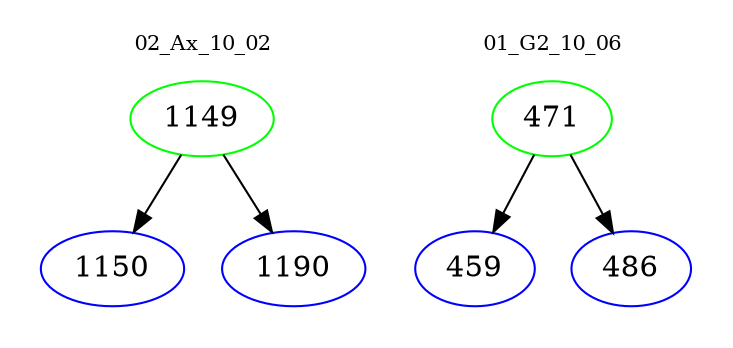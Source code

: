 digraph{
subgraph cluster_0 {
color = white
label = "02_Ax_10_02";
fontsize=10;
T0_1149 [label="1149", color="green"]
T0_1149 -> T0_1150 [color="black"]
T0_1150 [label="1150", color="blue"]
T0_1149 -> T0_1190 [color="black"]
T0_1190 [label="1190", color="blue"]
}
subgraph cluster_1 {
color = white
label = "01_G2_10_06";
fontsize=10;
T1_471 [label="471", color="green"]
T1_471 -> T1_459 [color="black"]
T1_459 [label="459", color="blue"]
T1_471 -> T1_486 [color="black"]
T1_486 [label="486", color="blue"]
}
}
